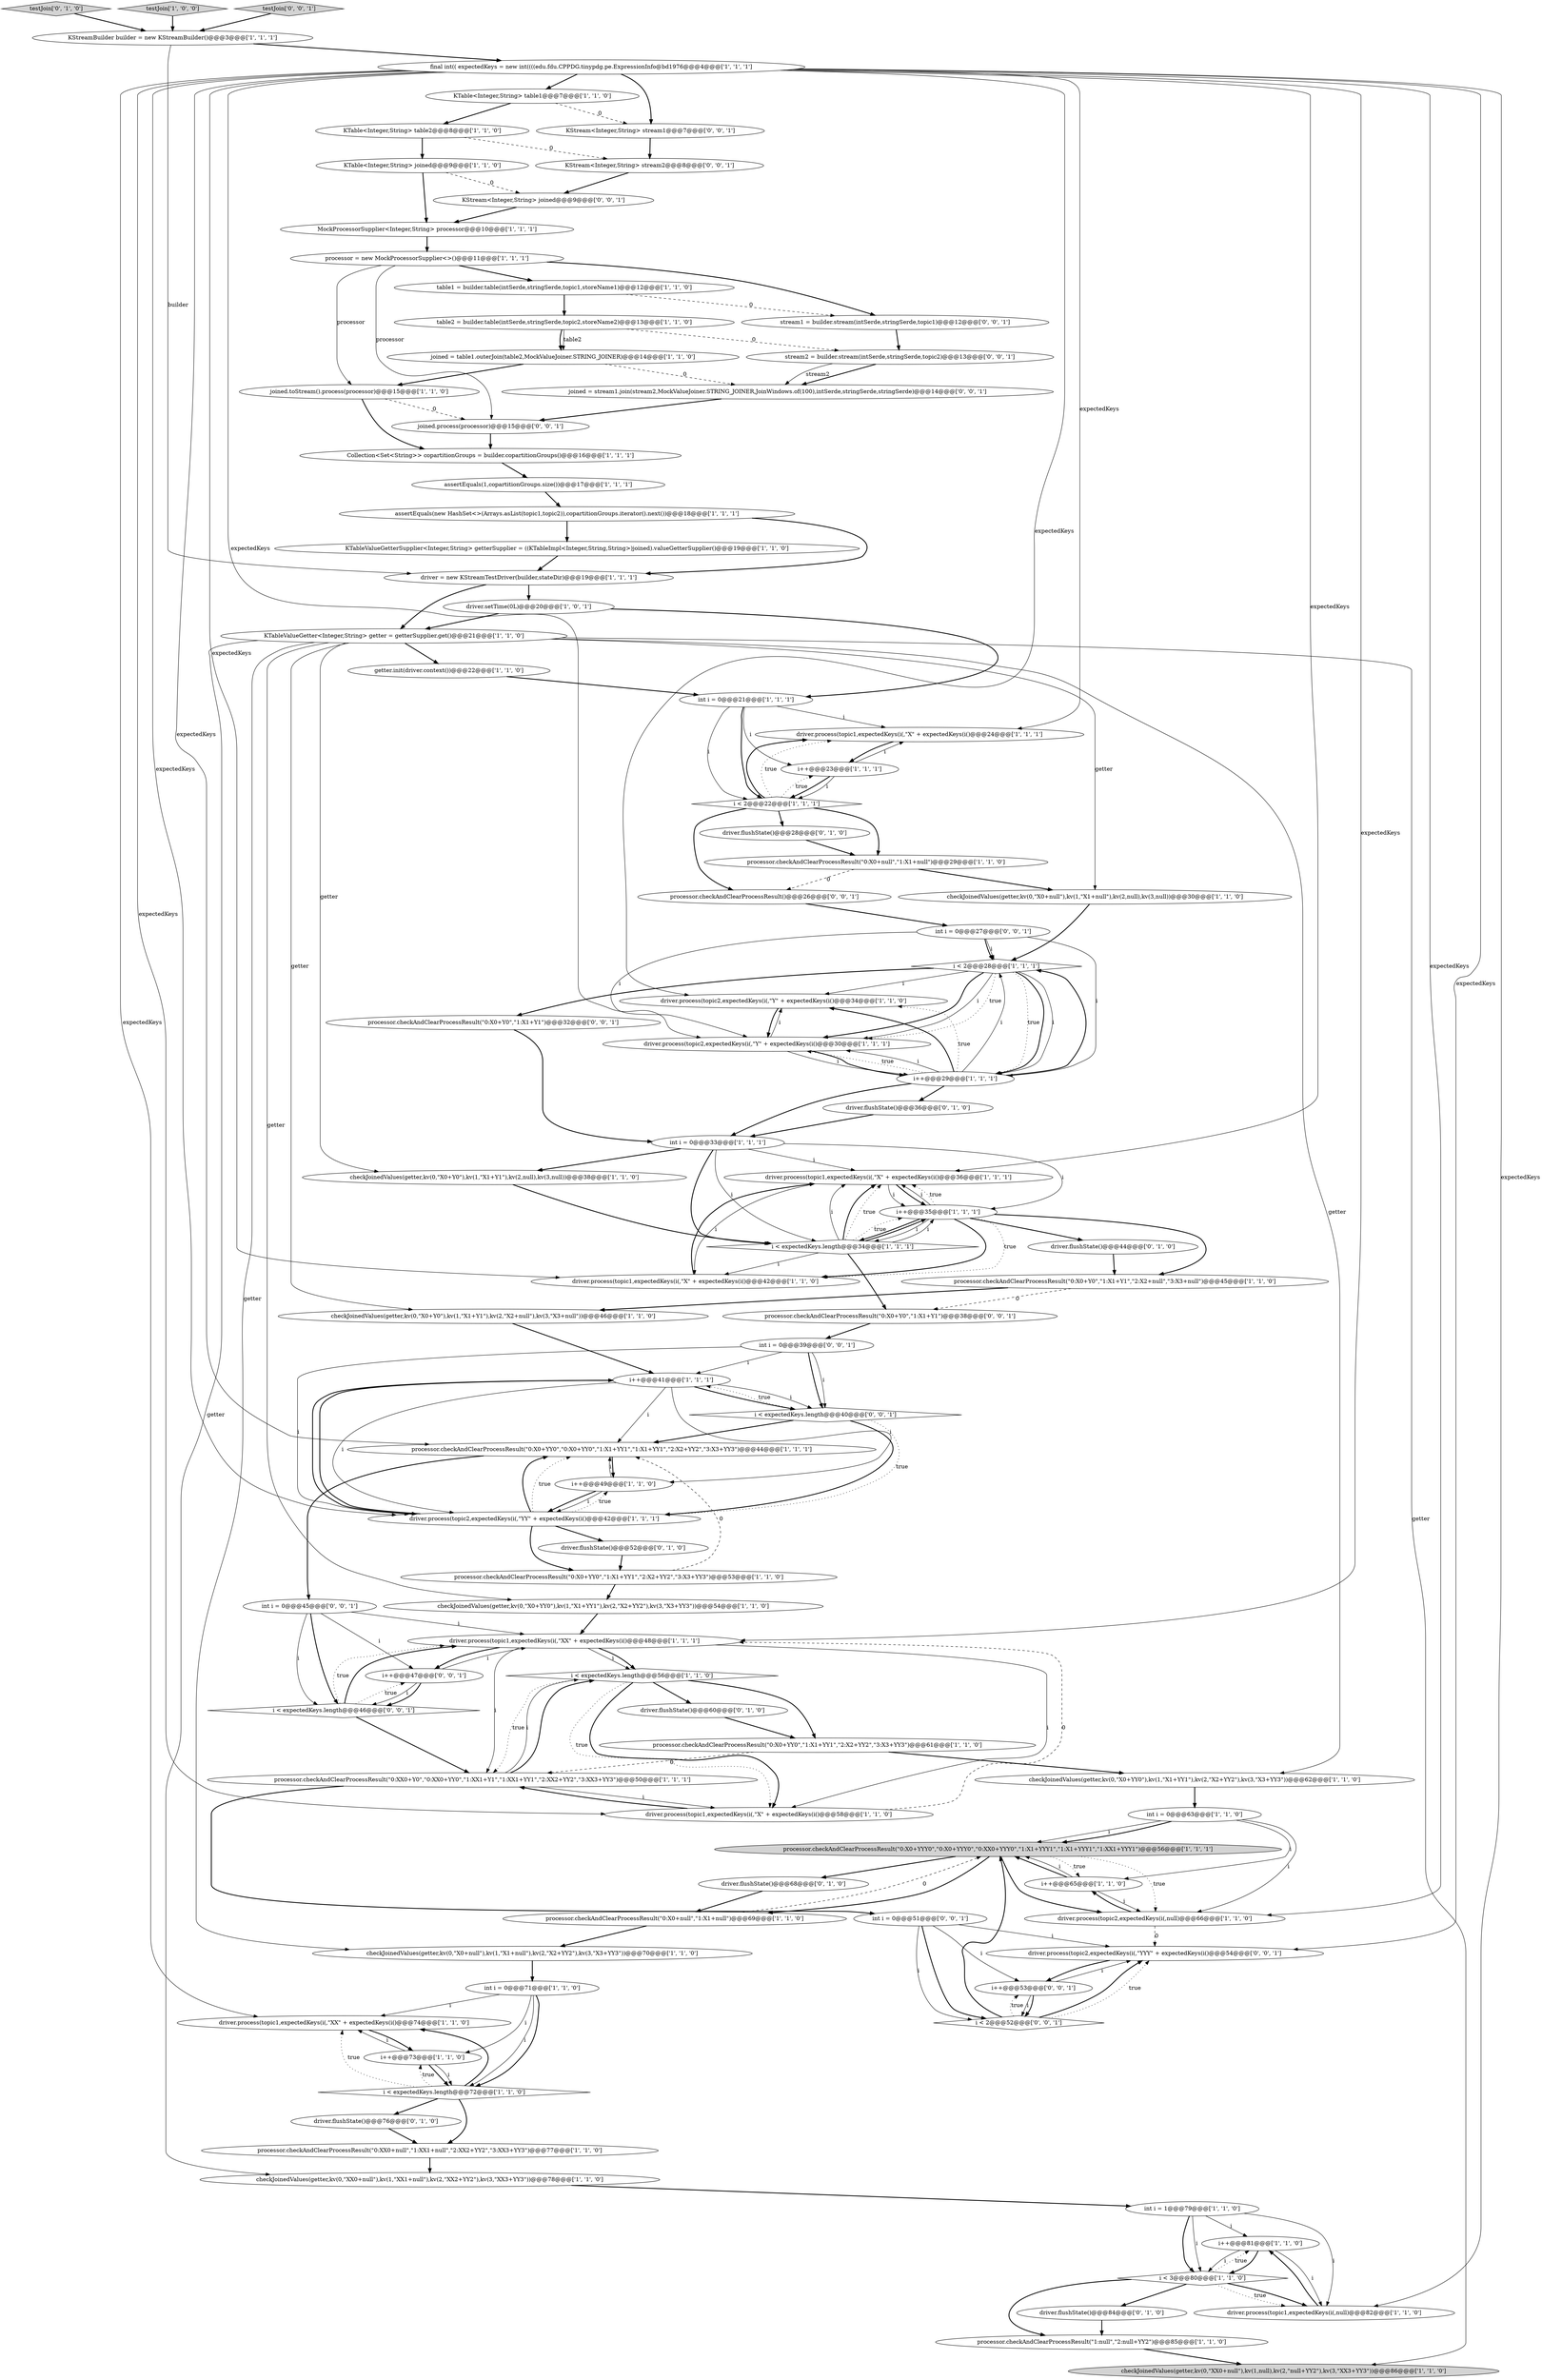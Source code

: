 digraph {
20 [style = filled, label = "checkJoinedValues(getter,kv(0,\"X0+Y0\"),kv(1,\"X1+Y1\"),kv(2,\"X2+null\"),kv(3,\"X3+null\"))@@@46@@@['1', '1', '0']", fillcolor = white, shape = ellipse image = "AAA0AAABBB1BBB"];
7 [style = filled, label = "processor.checkAndClearProcessResult(\"0:X0+YYY0\",\"0:X0+YYY0\",\"0:XX0+YYY0\",\"1:X1+YYY1\",\"1:X1+YYY1\",\"1:XX1+YYY1\")@@@56@@@['1', '1', '1']", fillcolor = lightgray, shape = ellipse image = "AAA0AAABBB1BBB"];
63 [style = filled, label = "table1 = builder.table(intSerde,stringSerde,topic1,storeName1)@@@12@@@['1', '1', '0']", fillcolor = white, shape = ellipse image = "AAA0AAABBB1BBB"];
62 [style = filled, label = "table2 = builder.table(intSerde,stringSerde,topic2,storeName2)@@@13@@@['1', '1', '0']", fillcolor = white, shape = ellipse image = "AAA0AAABBB1BBB"];
3 [style = filled, label = "driver.process(topic1,expectedKeys(i(,\"X\" + expectedKeys(i()@@@36@@@['1', '1', '1']", fillcolor = white, shape = ellipse image = "AAA0AAABBB1BBB"];
86 [style = filled, label = "int i = 0@@@39@@@['0', '0', '1']", fillcolor = white, shape = ellipse image = "AAA0AAABBB3BBB"];
89 [style = filled, label = "i++@@@53@@@['0', '0', '1']", fillcolor = white, shape = ellipse image = "AAA0AAABBB3BBB"];
42 [style = filled, label = "i++@@@35@@@['1', '1', '1']", fillcolor = white, shape = ellipse image = "AAA0AAABBB1BBB"];
49 [style = filled, label = "processor.checkAndClearProcessResult(\"0:X0+YY0\",\"1:X1+YY1\",\"2:X2+YY2\",\"3:X3+YY3\")@@@53@@@['1', '1', '0']", fillcolor = white, shape = ellipse image = "AAA0AAABBB1BBB"];
25 [style = filled, label = "checkJoinedValues(getter,kv(0,\"XX0+null\"),kv(1,null),kv(2,\"null+YY2\"),kv(3,\"XX3+YY3\"))@@@86@@@['1', '1', '0']", fillcolor = lightgray, shape = ellipse image = "AAA0AAABBB1BBB"];
67 [style = filled, label = "i < expectedKeys.length@@@34@@@['1', '1', '1']", fillcolor = white, shape = diamond image = "AAA0AAABBB1BBB"];
33 [style = filled, label = "KTable<Integer,String> table2@@@8@@@['1', '1', '0']", fillcolor = white, shape = ellipse image = "AAA0AAABBB1BBB"];
90 [style = filled, label = "processor.checkAndClearProcessResult(\"0:X0+Y0\",\"1:X1+Y1\")@@@38@@@['0', '0', '1']", fillcolor = white, shape = ellipse image = "AAA0AAABBB3BBB"];
57 [style = filled, label = "i++@@@65@@@['1', '1', '0']", fillcolor = white, shape = ellipse image = "AAA0AAABBB1BBB"];
36 [style = filled, label = "checkJoinedValues(getter,kv(0,\"X0+YY0\"),kv(1,\"X1+YY1\"),kv(2,\"X2+YY2\"),kv(3,\"X3+YY3\"))@@@62@@@['1', '1', '0']", fillcolor = white, shape = ellipse image = "AAA0AAABBB1BBB"];
12 [style = filled, label = "checkJoinedValues(getter,kv(0,\"XX0+null\"),kv(1,\"XX1+null\"),kv(2,\"XX2+YY2\"),kv(3,\"XX3+YY3\"))@@@78@@@['1', '1', '0']", fillcolor = white, shape = ellipse image = "AAA0AAABBB1BBB"];
4 [style = filled, label = "assertEquals(1,copartitionGroups.size())@@@17@@@['1', '1', '1']", fillcolor = white, shape = ellipse image = "AAA0AAABBB1BBB"];
48 [style = filled, label = "int i = 0@@@71@@@['1', '1', '0']", fillcolor = white, shape = ellipse image = "AAA0AAABBB1BBB"];
31 [style = filled, label = "getter.init(driver.context())@@@22@@@['1', '1', '0']", fillcolor = white, shape = ellipse image = "AAA0AAABBB1BBB"];
66 [style = filled, label = "Collection<Set<String>> copartitionGroups = builder.copartitionGroups()@@@16@@@['1', '1', '1']", fillcolor = white, shape = ellipse image = "AAA0AAABBB1BBB"];
85 [style = filled, label = "KStream<Integer,String> stream1@@@7@@@['0', '0', '1']", fillcolor = white, shape = ellipse image = "AAA0AAABBB3BBB"];
24 [style = filled, label = "processor.checkAndClearProcessResult(\"0:X0+YY0\",\"1:X1+YY1\",\"2:X2+YY2\",\"3:X3+YY3\")@@@61@@@['1', '1', '0']", fillcolor = white, shape = ellipse image = "AAA0AAABBB1BBB"];
46 [style = filled, label = "int i = 0@@@21@@@['1', '1', '1']", fillcolor = white, shape = ellipse image = "AAA0AAABBB1BBB"];
16 [style = filled, label = "driver.process(topic1,expectedKeys(i(,\"XX\" + expectedKeys(i()@@@74@@@['1', '1', '0']", fillcolor = white, shape = ellipse image = "AAA0AAABBB1BBB"];
97 [style = filled, label = "i < expectedKeys.length@@@46@@@['0', '0', '1']", fillcolor = white, shape = diamond image = "AAA0AAABBB3BBB"];
14 [style = filled, label = "i < expectedKeys.length@@@56@@@['1', '1', '0']", fillcolor = white, shape = diamond image = "AAA0AAABBB1BBB"];
15 [style = filled, label = "KTable<Integer,String> table1@@@7@@@['1', '1', '0']", fillcolor = white, shape = ellipse image = "AAA0AAABBB1BBB"];
5 [style = filled, label = "driver.process(topic2,expectedKeys(i(,\"Y\" + expectedKeys(i()@@@34@@@['1', '1', '0']", fillcolor = white, shape = ellipse image = "AAA0AAABBB1BBB"];
64 [style = filled, label = "KTableValueGetter<Integer,String> getter = getterSupplier.get()@@@21@@@['1', '1', '0']", fillcolor = white, shape = ellipse image = "AAA0AAABBB1BBB"];
70 [style = filled, label = "driver.flushState()@@@84@@@['0', '1', '0']", fillcolor = white, shape = ellipse image = "AAA1AAABBB2BBB"];
91 [style = filled, label = "processor.checkAndClearProcessResult()@@@26@@@['0', '0', '1']", fillcolor = white, shape = ellipse image = "AAA0AAABBB3BBB"];
23 [style = filled, label = "checkJoinedValues(getter,kv(0,\"X0+null\"),kv(1,\"X1+null\"),kv(2,\"X2+YY2\"),kv(3,\"X3+YY3\"))@@@70@@@['1', '1', '0']", fillcolor = white, shape = ellipse image = "AAA0AAABBB1BBB"];
71 [style = filled, label = "driver.flushState()@@@76@@@['0', '1', '0']", fillcolor = white, shape = ellipse image = "AAA1AAABBB2BBB"];
51 [style = filled, label = "driver.process(topic1,expectedKeys(i(,\"XX\" + expectedKeys(i()@@@48@@@['1', '1', '1']", fillcolor = white, shape = ellipse image = "AAA0AAABBB1BBB"];
82 [style = filled, label = "stream1 = builder.stream(intSerde,stringSerde,topic1)@@@12@@@['0', '0', '1']", fillcolor = white, shape = ellipse image = "AAA0AAABBB3BBB"];
50 [style = filled, label = "KTableValueGetterSupplier<Integer,String> getterSupplier = ((KTableImpl<Integer,String,String>)joined).valueGetterSupplier()@@@19@@@['1', '1', '0']", fillcolor = white, shape = ellipse image = "AAA0AAABBB1BBB"];
61 [style = filled, label = "processor.checkAndClearProcessResult(\"0:X0+null\",\"1:X1+null\")@@@69@@@['1', '1', '0']", fillcolor = white, shape = ellipse image = "AAA0AAABBB1BBB"];
30 [style = filled, label = "checkJoinedValues(getter,kv(0,\"X0+YY0\"),kv(1,\"X1+YY1\"),kv(2,\"X2+YY2\"),kv(3,\"X3+YY3\"))@@@54@@@['1', '1', '0']", fillcolor = white, shape = ellipse image = "AAA0AAABBB1BBB"];
43 [style = filled, label = "processor.checkAndClearProcessResult(\"1:null\",\"2:null+YY2\")@@@85@@@['1', '1', '0']", fillcolor = white, shape = ellipse image = "AAA0AAABBB1BBB"];
2 [style = filled, label = "i++@@@81@@@['1', '1', '0']", fillcolor = white, shape = ellipse image = "AAA0AAABBB1BBB"];
78 [style = filled, label = "i++@@@47@@@['0', '0', '1']", fillcolor = white, shape = ellipse image = "AAA0AAABBB3BBB"];
68 [style = filled, label = "testJoin['0', '1', '0']", fillcolor = lightgray, shape = diamond image = "AAA0AAABBB2BBB"];
26 [style = filled, label = "i++@@@73@@@['1', '1', '0']", fillcolor = white, shape = ellipse image = "AAA0AAABBB1BBB"];
96 [style = filled, label = "joined.process(processor)@@@15@@@['0', '0', '1']", fillcolor = white, shape = ellipse image = "AAA0AAABBB3BBB"];
17 [style = filled, label = "processor.checkAndClearProcessResult(\"0:X0+YY0\",\"0:X0+YY0\",\"1:X1+YY1\",\"1:X1+YY1\",\"2:X2+YY2\",\"3:X3+YY3\")@@@44@@@['1', '1', '1']", fillcolor = white, shape = ellipse image = "AAA0AAABBB1BBB"];
41 [style = filled, label = "checkJoinedValues(getter,kv(0,\"X0+Y0\"),kv(1,\"X1+Y1\"),kv(2,null),kv(3,null))@@@38@@@['1', '1', '0']", fillcolor = white, shape = ellipse image = "AAA0AAABBB1BBB"];
54 [style = filled, label = "driver.process(topic1,expectedKeys(i(,\"X\" + expectedKeys(i()@@@58@@@['1', '1', '0']", fillcolor = white, shape = ellipse image = "AAA0AAABBB1BBB"];
34 [style = filled, label = "MockProcessorSupplier<Integer,String> processor@@@10@@@['1', '1', '1']", fillcolor = white, shape = ellipse image = "AAA0AAABBB1BBB"];
69 [style = filled, label = "driver.flushState()@@@28@@@['0', '1', '0']", fillcolor = white, shape = ellipse image = "AAA1AAABBB2BBB"];
47 [style = filled, label = "i < 2@@@28@@@['1', '1', '1']", fillcolor = white, shape = diamond image = "AAA0AAABBB1BBB"];
18 [style = filled, label = "driver.process(topic1,expectedKeys(i(,\"X\" + expectedKeys(i()@@@24@@@['1', '1', '1']", fillcolor = white, shape = ellipse image = "AAA0AAABBB1BBB"];
38 [style = filled, label = "i++@@@29@@@['1', '1', '1']", fillcolor = white, shape = ellipse image = "AAA0AAABBB1BBB"];
59 [style = filled, label = "driver.process(topic2,expectedKeys(i(,null)@@@66@@@['1', '1', '0']", fillcolor = white, shape = ellipse image = "AAA0AAABBB1BBB"];
29 [style = filled, label = "processor.checkAndClearProcessResult(\"0:X0+null\",\"1:X1+null\")@@@29@@@['1', '1', '0']", fillcolor = white, shape = ellipse image = "AAA0AAABBB1BBB"];
28 [style = filled, label = "i++@@@41@@@['1', '1', '1']", fillcolor = white, shape = ellipse image = "AAA0AAABBB1BBB"];
19 [style = filled, label = "i < expectedKeys.length@@@72@@@['1', '1', '0']", fillcolor = white, shape = diamond image = "AAA0AAABBB1BBB"];
6 [style = filled, label = "i < 2@@@22@@@['1', '1', '1']", fillcolor = white, shape = diamond image = "AAA0AAABBB1BBB"];
9 [style = filled, label = "processor = new MockProcessorSupplier<>()@@@11@@@['1', '1', '1']", fillcolor = white, shape = ellipse image = "AAA0AAABBB1BBB"];
81 [style = filled, label = "stream2 = builder.stream(intSerde,stringSerde,topic2)@@@13@@@['0', '0', '1']", fillcolor = white, shape = ellipse image = "AAA0AAABBB3BBB"];
79 [style = filled, label = "KStream<Integer,String> stream2@@@8@@@['0', '0', '1']", fillcolor = white, shape = ellipse image = "AAA0AAABBB3BBB"];
22 [style = filled, label = "int i = 0@@@33@@@['1', '1', '1']", fillcolor = white, shape = ellipse image = "AAA0AAABBB1BBB"];
84 [style = filled, label = "i < 2@@@52@@@['0', '0', '1']", fillcolor = white, shape = diamond image = "AAA0AAABBB3BBB"];
53 [style = filled, label = "processor.checkAndClearProcessResult(\"0:XX0+Y0\",\"0:XX0+YY0\",\"1:XX1+Y1\",\"1:XX1+YY1\",\"2:XX2+YY2\",\"3:XX3+YY3\")@@@50@@@['1', '1', '1']", fillcolor = white, shape = ellipse image = "AAA0AAABBB1BBB"];
32 [style = filled, label = "driver.setTime(0L)@@@20@@@['1', '0', '1']", fillcolor = white, shape = ellipse image = "AAA0AAABBB1BBB"];
77 [style = filled, label = "i < expectedKeys.length@@@40@@@['0', '0', '1']", fillcolor = white, shape = diamond image = "AAA0AAABBB3BBB"];
1 [style = filled, label = "testJoin['1', '0', '0']", fillcolor = lightgray, shape = diamond image = "AAA0AAABBB1BBB"];
92 [style = filled, label = "testJoin['0', '0', '1']", fillcolor = lightgray, shape = diamond image = "AAA0AAABBB3BBB"];
44 [style = filled, label = "driver = new KStreamTestDriver(builder,stateDir)@@@19@@@['1', '1', '1']", fillcolor = white, shape = ellipse image = "AAA0AAABBB1BBB"];
58 [style = filled, label = "final int(( expectedKeys = new int((((edu.fdu.CPPDG.tinypdg.pe.ExpressionInfo@bd1976@@@4@@@['1', '1', '1']", fillcolor = white, shape = ellipse image = "AAA0AAABBB1BBB"];
76 [style = filled, label = "driver.flushState()@@@68@@@['0', '1', '0']", fillcolor = white, shape = ellipse image = "AAA1AAABBB2BBB"];
8 [style = filled, label = "driver.process(topic1,expectedKeys(i(,null)@@@82@@@['1', '1', '0']", fillcolor = white, shape = ellipse image = "AAA0AAABBB1BBB"];
52 [style = filled, label = "checkJoinedValues(getter,kv(0,\"X0+null\"),kv(1,\"X1+null\"),kv(2,null),kv(3,null))@@@30@@@['1', '1', '0']", fillcolor = white, shape = ellipse image = "AAA0AAABBB1BBB"];
45 [style = filled, label = "i++@@@49@@@['1', '1', '0']", fillcolor = white, shape = ellipse image = "AAA0AAABBB1BBB"];
75 [style = filled, label = "driver.flushState()@@@44@@@['0', '1', '0']", fillcolor = white, shape = ellipse image = "AAA1AAABBB2BBB"];
72 [style = filled, label = "driver.flushState()@@@36@@@['0', '1', '0']", fillcolor = white, shape = ellipse image = "AAA1AAABBB2BBB"];
87 [style = filled, label = "driver.process(topic2,expectedKeys(i(,\"YYY\" + expectedKeys(i()@@@54@@@['0', '0', '1']", fillcolor = white, shape = ellipse image = "AAA0AAABBB3BBB"];
39 [style = filled, label = "int i = 0@@@63@@@['1', '1', '0']", fillcolor = white, shape = ellipse image = "AAA0AAABBB1BBB"];
56 [style = filled, label = "driver.process(topic2,expectedKeys(i(,\"Y\" + expectedKeys(i()@@@30@@@['1', '1', '1']", fillcolor = white, shape = ellipse image = "AAA0AAABBB1BBB"];
60 [style = filled, label = "i++@@@23@@@['1', '1', '1']", fillcolor = white, shape = ellipse image = "AAA0AAABBB1BBB"];
11 [style = filled, label = "driver.process(topic2,expectedKeys(i(,\"YY\" + expectedKeys(i()@@@42@@@['1', '1', '1']", fillcolor = white, shape = ellipse image = "AAA0AAABBB1BBB"];
21 [style = filled, label = "joined = table1.outerJoin(table2,MockValueJoiner.STRING_JOINER)@@@14@@@['1', '1', '0']", fillcolor = white, shape = ellipse image = "AAA0AAABBB1BBB"];
65 [style = filled, label = "processor.checkAndClearProcessResult(\"0:XX0+null\",\"1:XX1+null\",\"2:XX2+YY2\",\"3:XX3+YY3\")@@@77@@@['1', '1', '0']", fillcolor = white, shape = ellipse image = "AAA0AAABBB1BBB"];
73 [style = filled, label = "driver.flushState()@@@52@@@['0', '1', '0']", fillcolor = white, shape = ellipse image = "AAA1AAABBB2BBB"];
13 [style = filled, label = "KTable<Integer,String> joined@@@9@@@['1', '1', '0']", fillcolor = white, shape = ellipse image = "AAA0AAABBB1BBB"];
37 [style = filled, label = "i < 3@@@80@@@['1', '1', '0']", fillcolor = white, shape = diamond image = "AAA0AAABBB1BBB"];
83 [style = filled, label = "int i = 0@@@45@@@['0', '0', '1']", fillcolor = white, shape = ellipse image = "AAA0AAABBB3BBB"];
93 [style = filled, label = "KStream<Integer,String> joined@@@9@@@['0', '0', '1']", fillcolor = white, shape = ellipse image = "AAA0AAABBB3BBB"];
0 [style = filled, label = "processor.checkAndClearProcessResult(\"0:X0+Y0\",\"1:X1+Y1\",\"2:X2+null\",\"3:X3+null\")@@@45@@@['1', '1', '0']", fillcolor = white, shape = ellipse image = "AAA0AAABBB1BBB"];
88 [style = filled, label = "joined = stream1.join(stream2,MockValueJoiner.STRING_JOINER,JoinWindows.of(100),intSerde,stringSerde,stringSerde)@@@14@@@['0', '0', '1']", fillcolor = white, shape = ellipse image = "AAA0AAABBB3BBB"];
94 [style = filled, label = "int i = 0@@@51@@@['0', '0', '1']", fillcolor = white, shape = ellipse image = "AAA0AAABBB3BBB"];
95 [style = filled, label = "processor.checkAndClearProcessResult(\"0:X0+Y0\",\"1:X1+Y1\")@@@32@@@['0', '0', '1']", fillcolor = white, shape = ellipse image = "AAA0AAABBB3BBB"];
27 [style = filled, label = "driver.process(topic1,expectedKeys(i(,\"X\" + expectedKeys(i()@@@42@@@['1', '1', '0']", fillcolor = white, shape = ellipse image = "AAA0AAABBB1BBB"];
40 [style = filled, label = "assertEquals(new HashSet<>(Arrays.asList(topic1,topic2)),copartitionGroups.iterator().next())@@@18@@@['1', '1', '1']", fillcolor = white, shape = ellipse image = "AAA0AAABBB1BBB"];
55 [style = filled, label = "KStreamBuilder builder = new KStreamBuilder()@@@3@@@['1', '1', '1']", fillcolor = white, shape = ellipse image = "AAA0AAABBB1BBB"];
74 [style = filled, label = "driver.flushState()@@@60@@@['0', '1', '0']", fillcolor = white, shape = ellipse image = "AAA1AAABBB2BBB"];
35 [style = filled, label = "joined.toStream().process(processor)@@@15@@@['1', '1', '0']", fillcolor = white, shape = ellipse image = "AAA0AAABBB1BBB"];
10 [style = filled, label = "int i = 1@@@79@@@['1', '1', '0']", fillcolor = white, shape = ellipse image = "AAA0AAABBB1BBB"];
80 [style = filled, label = "int i = 0@@@27@@@['0', '0', '1']", fillcolor = white, shape = ellipse image = "AAA0AAABBB3BBB"];
49->30 [style = bold, label=""];
30->51 [style = bold, label=""];
3->42 [style = solid, label="i"];
39->7 [style = solid, label="i"];
7->59 [style = dotted, label="true"];
94->87 [style = solid, label="i"];
38->47 [style = bold, label=""];
24->53 [style = dashed, label="0"];
58->16 [style = solid, label="expectedKeys"];
58->8 [style = solid, label="expectedKeys"];
55->58 [style = bold, label=""];
15->33 [style = bold, label=""];
45->11 [style = bold, label=""];
3->42 [style = bold, label=""];
45->11 [style = solid, label="i"];
51->14 [style = solid, label="i"];
39->57 [style = solid, label="i"];
84->7 [style = bold, label=""];
14->24 [style = bold, label=""];
79->93 [style = bold, label=""];
1->55 [style = bold, label=""];
38->56 [style = dotted, label="true"];
46->60 [style = solid, label="i"];
13->34 [style = bold, label=""];
51->53 [style = solid, label="i"];
74->24 [style = bold, label=""];
11->49 [style = bold, label=""];
42->3 [style = solid, label="i"];
67->3 [style = dotted, label="true"];
33->79 [style = dashed, label="0"];
62->21 [style = bold, label=""];
61->23 [style = bold, label=""];
0->20 [style = bold, label=""];
12->10 [style = bold, label=""];
42->67 [style = bold, label=""];
60->6 [style = solid, label="i"];
48->26 [style = solid, label="i"];
48->16 [style = solid, label="i"];
56->38 [style = solid, label="i"];
9->63 [style = bold, label=""];
58->11 [style = solid, label="expectedKeys"];
42->75 [style = bold, label=""];
57->7 [style = bold, label=""];
88->96 [style = bold, label=""];
37->70 [style = bold, label=""];
6->91 [style = bold, label=""];
48->19 [style = solid, label="i"];
63->62 [style = bold, label=""];
67->90 [style = bold, label=""];
42->67 [style = solid, label="i"];
56->38 [style = bold, label=""];
96->66 [style = bold, label=""];
45->17 [style = solid, label="i"];
78->51 [style = solid, label="i"];
80->47 [style = solid, label="i"];
38->5 [style = dotted, label="true"];
65->12 [style = bold, label=""];
58->87 [style = solid, label="expectedKeys"];
28->11 [style = bold, label=""];
22->67 [style = solid, label="i"];
58->59 [style = solid, label="expectedKeys"];
53->14 [style = solid, label="i"];
41->67 [style = bold, label=""];
47->38 [style = dotted, label="true"];
90->86 [style = bold, label=""];
7->57 [style = dotted, label="true"];
35->96 [style = dashed, label="0"];
54->51 [style = dashed, label="0"];
94->84 [style = solid, label="i"];
6->69 [style = bold, label=""];
58->51 [style = solid, label="expectedKeys"];
14->74 [style = bold, label=""];
60->18 [style = solid, label="i"];
40->50 [style = bold, label=""];
42->27 [style = dotted, label="true"];
4->40 [style = bold, label=""];
67->42 [style = bold, label=""];
10->37 [style = bold, label=""];
75->0 [style = bold, label=""];
17->83 [style = bold, label=""];
86->11 [style = solid, label="i"];
97->78 [style = dotted, label="true"];
13->93 [style = dashed, label="0"];
11->45 [style = dotted, label="true"];
89->84 [style = solid, label="i"];
87->89 [style = bold, label=""];
69->29 [style = bold, label=""];
35->66 [style = bold, label=""];
0->90 [style = dashed, label="0"];
38->5 [style = bold, label=""];
22->41 [style = bold, label=""];
38->56 [style = solid, label="i"];
94->84 [style = bold, label=""];
28->77 [style = solid, label="i"];
64->25 [style = solid, label="getter"];
97->51 [style = bold, label=""];
58->85 [style = bold, label=""];
11->17 [style = bold, label=""];
34->9 [style = bold, label=""];
64->52 [style = solid, label="getter"];
26->19 [style = bold, label=""];
85->79 [style = bold, label=""];
78->97 [style = bold, label=""];
8->2 [style = bold, label=""];
6->29 [style = bold, label=""];
47->56 [style = bold, label=""];
39->59 [style = solid, label="i"];
58->18 [style = solid, label="expectedKeys"];
55->44 [style = solid, label="builder"];
47->38 [style = bold, label=""];
76->61 [style = bold, label=""];
6->60 [style = dotted, label="true"];
38->72 [style = bold, label=""];
28->77 [style = bold, label=""];
10->2 [style = solid, label="i"];
3->27 [style = solid, label="i"];
11->28 [style = bold, label=""];
97->51 [style = dotted, label="true"];
77->11 [style = bold, label=""];
97->53 [style = bold, label=""];
37->2 [style = dotted, label="true"];
64->30 [style = solid, label="getter"];
51->14 [style = bold, label=""];
7->76 [style = bold, label=""];
64->20 [style = solid, label="getter"];
32->64 [style = bold, label=""];
7->59 [style = bold, label=""];
64->23 [style = solid, label="getter"];
6->18 [style = bold, label=""];
43->25 [style = bold, label=""];
5->56 [style = bold, label=""];
42->27 [style = bold, label=""];
22->67 [style = bold, label=""];
28->11 [style = solid, label="i"];
58->56 [style = solid, label="expectedKeys"];
19->65 [style = bold, label=""];
89->87 [style = solid, label="i"];
14->54 [style = bold, label=""];
26->16 [style = solid, label="i"];
2->8 [style = solid, label="i"];
21->88 [style = dashed, label="0"];
9->82 [style = bold, label=""];
77->11 [style = dotted, label="true"];
95->22 [style = bold, label=""];
58->27 [style = solid, label="expectedKeys"];
59->87 [style = dashed, label="0"];
51->78 [style = bold, label=""];
51->54 [style = solid, label="i"];
56->5 [style = solid, label="i"];
11->17 [style = dotted, label="true"];
58->5 [style = solid, label="expectedKeys"];
84->87 [style = bold, label=""];
63->82 [style = dashed, label="0"];
64->41 [style = solid, label="getter"];
67->27 [style = solid, label="i"];
19->16 [style = bold, label=""];
91->80 [style = bold, label=""];
57->7 [style = solid, label="i"];
19->16 [style = dotted, label="true"];
46->6 [style = solid, label="i"];
32->46 [style = bold, label=""];
38->47 [style = solid, label="i"];
84->87 [style = dotted, label="true"];
31->46 [style = bold, label=""];
47->56 [style = solid, label="i"];
77->28 [style = dotted, label="true"];
18->60 [style = bold, label=""];
70->43 [style = bold, label=""];
61->7 [style = dashed, label="0"];
66->4 [style = bold, label=""];
47->95 [style = bold, label=""];
68->55 [style = bold, label=""];
92->55 [style = bold, label=""];
57->59 [style = solid, label="i"];
83->97 [style = solid, label="i"];
6->18 [style = dotted, label="true"];
58->3 [style = solid, label="expectedKeys"];
67->42 [style = solid, label="i"];
47->38 [style = solid, label="i"];
21->35 [style = bold, label=""];
78->97 [style = solid, label="i"];
67->3 [style = solid, label="i"];
83->97 [style = bold, label=""];
82->81 [style = bold, label=""];
50->44 [style = bold, label=""];
52->47 [style = bold, label=""];
59->57 [style = bold, label=""];
46->18 [style = solid, label="i"];
19->26 [style = dotted, label="true"];
44->64 [style = bold, label=""];
47->56 [style = dotted, label="true"];
9->35 [style = solid, label="processor"];
89->84 [style = bold, label=""];
42->0 [style = bold, label=""];
29->52 [style = bold, label=""];
14->53 [style = dotted, label="true"];
77->17 [style = bold, label=""];
17->45 [style = bold, label=""];
53->14 [style = bold, label=""];
16->26 [style = bold, label=""];
19->71 [style = bold, label=""];
67->3 [style = bold, label=""];
7->61 [style = bold, label=""];
94->89 [style = solid, label="i"];
48->19 [style = bold, label=""];
27->3 [style = bold, label=""];
86->28 [style = solid, label="i"];
24->36 [style = bold, label=""];
58->15 [style = bold, label=""];
37->43 [style = bold, label=""];
26->19 [style = solid, label="i"];
44->32 [style = bold, label=""];
58->54 [style = solid, label="expectedKeys"];
53->54 [style = solid, label="i"];
9->96 [style = solid, label="processor"];
81->88 [style = bold, label=""];
42->3 [style = dotted, label="true"];
38->22 [style = bold, label=""];
93->34 [style = bold, label=""];
49->17 [style = dashed, label="0"];
11->73 [style = bold, label=""];
80->38 [style = solid, label="i"];
29->91 [style = dashed, label="0"];
64->12 [style = solid, label="getter"];
37->8 [style = dotted, label="true"];
33->13 [style = bold, label=""];
2->37 [style = bold, label=""];
81->88 [style = solid, label="stream2"];
40->44 [style = bold, label=""];
22->3 [style = solid, label="i"];
83->78 [style = solid, label="i"];
39->7 [style = bold, label=""];
80->56 [style = solid, label="i"];
64->36 [style = solid, label="getter"];
84->89 [style = dotted, label="true"];
47->5 [style = solid, label="i"];
28->45 [style = solid, label="i"];
62->21 [style = solid, label="table2"];
80->47 [style = bold, label=""];
67->42 [style = dotted, label="true"];
86->77 [style = bold, label=""];
20->28 [style = bold, label=""];
53->94 [style = bold, label=""];
28->17 [style = solid, label="i"];
23->48 [style = bold, label=""];
10->37 [style = solid, label="i"];
10->8 [style = solid, label="i"];
73->49 [style = bold, label=""];
22->42 [style = solid, label="i"];
46->6 [style = bold, label=""];
72->22 [style = bold, label=""];
86->77 [style = solid, label="i"];
15->85 [style = dashed, label="0"];
83->51 [style = solid, label="i"];
64->31 [style = bold, label=""];
14->54 [style = dotted, label="true"];
37->8 [style = bold, label=""];
71->65 [style = bold, label=""];
62->81 [style = dashed, label="0"];
36->39 [style = bold, label=""];
58->17 [style = solid, label="expectedKeys"];
54->53 [style = bold, label=""];
2->37 [style = solid, label="i"];
60->6 [style = bold, label=""];
}
